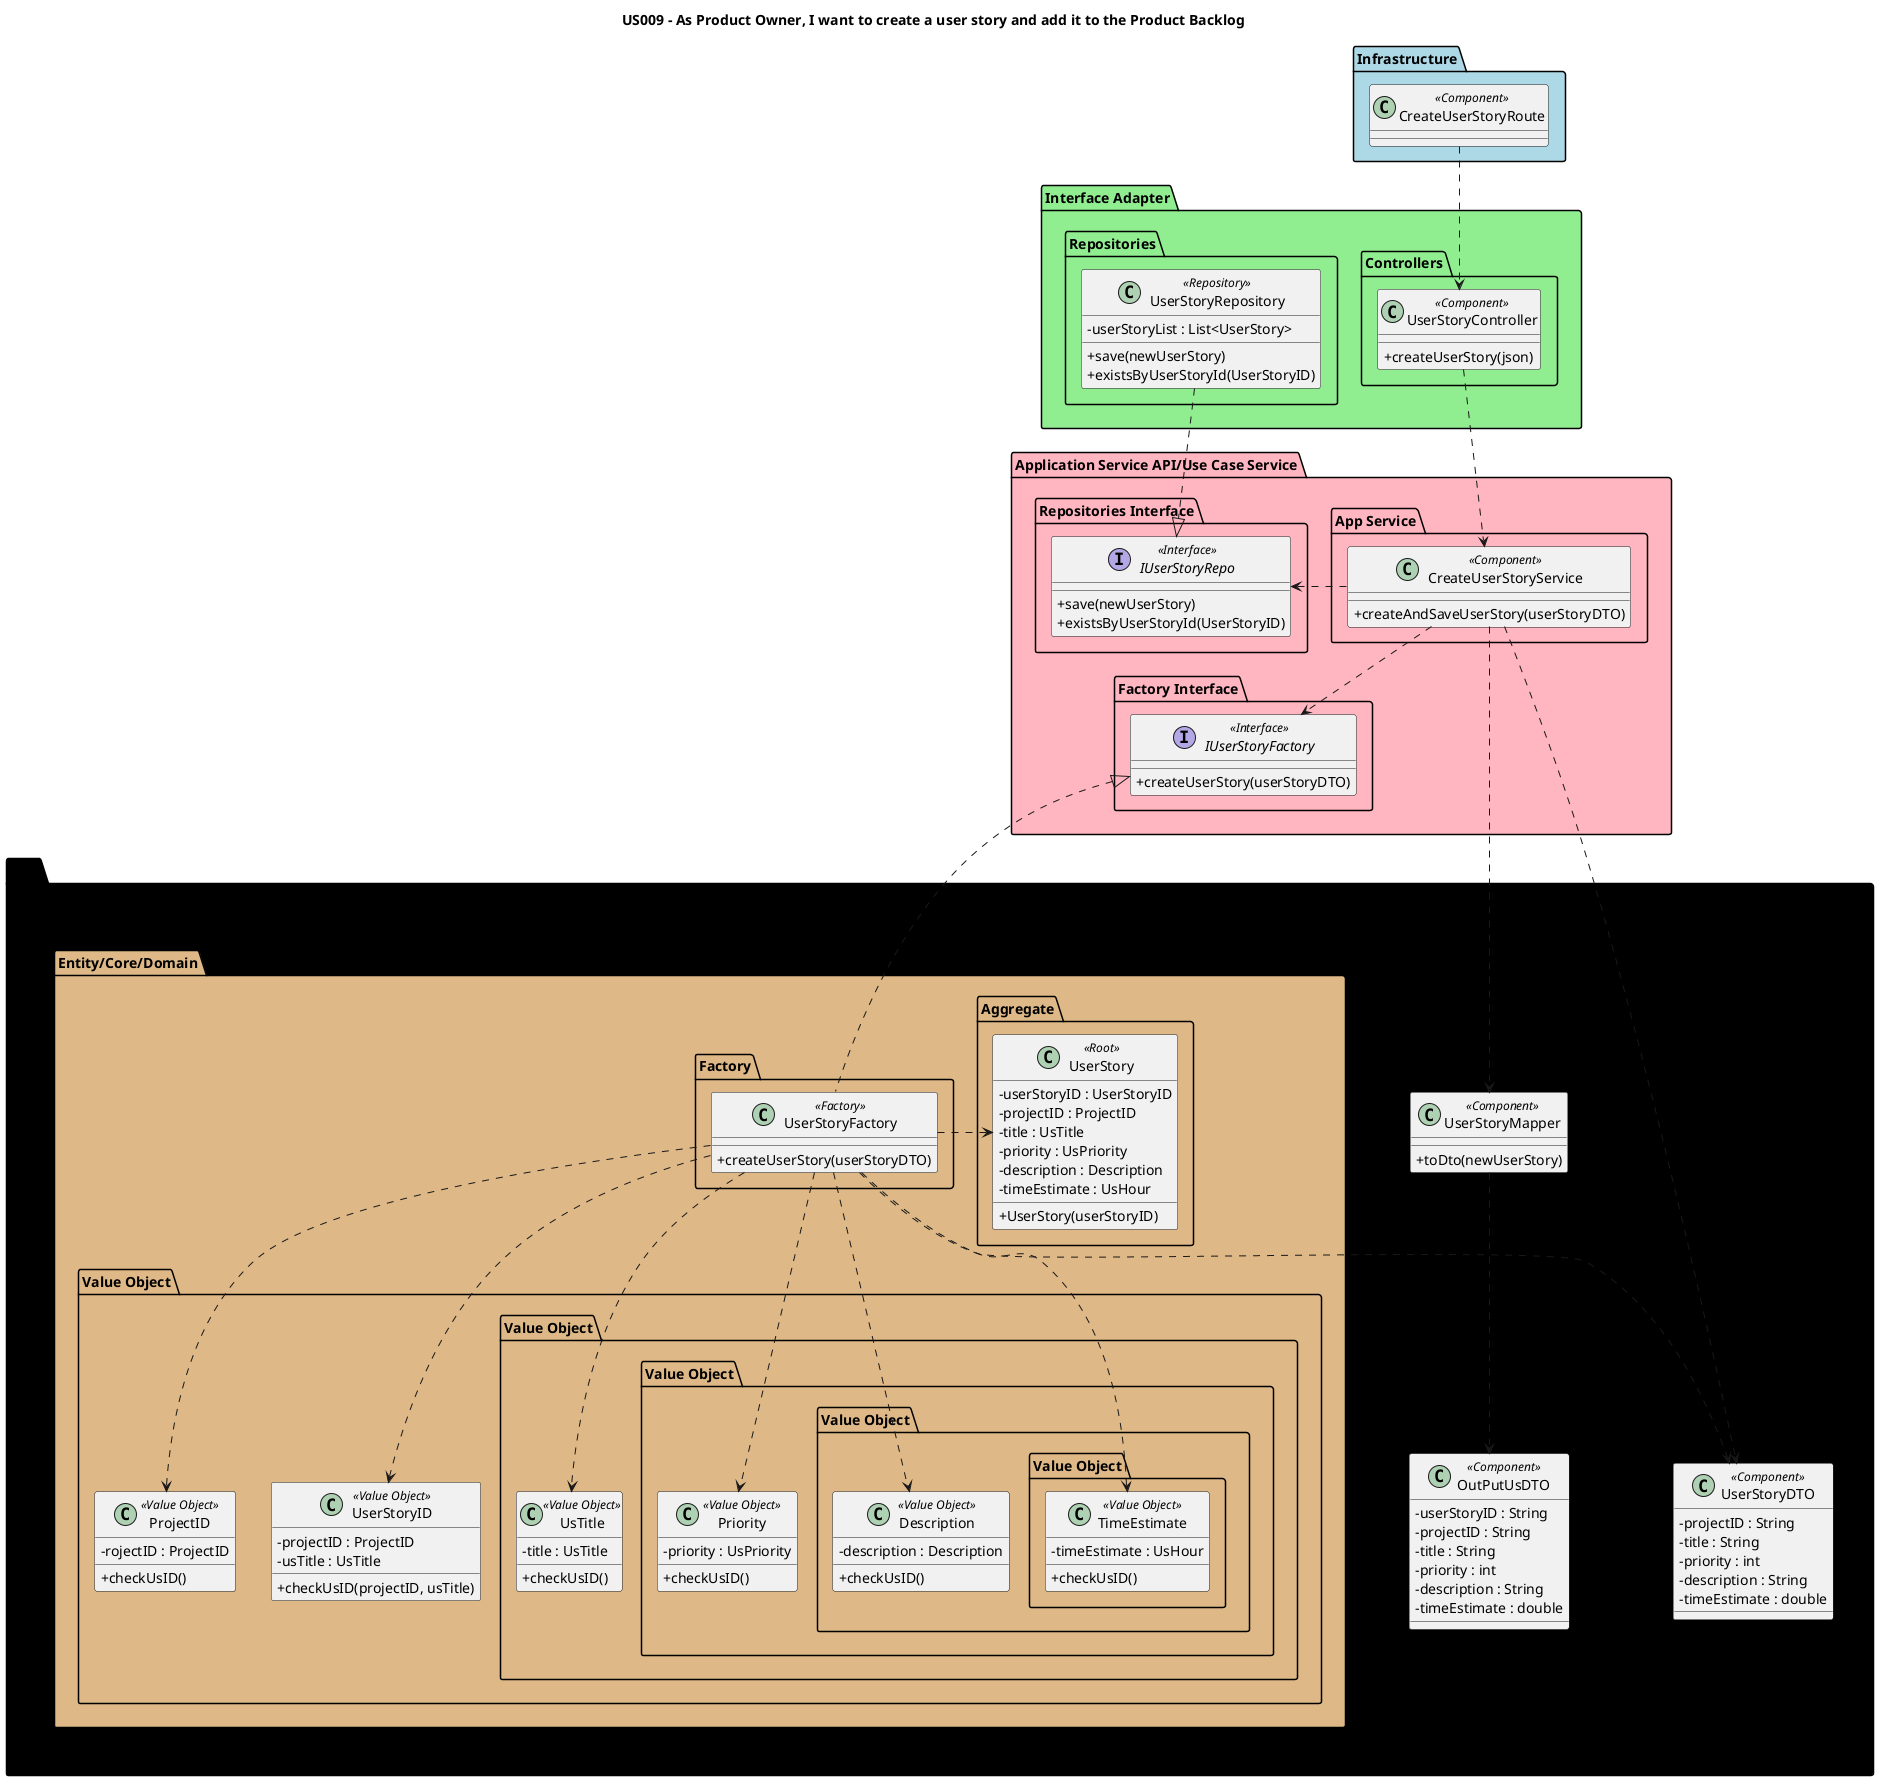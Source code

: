 @startuml
'https://plantuml.com/class-diagram

'hide circle
skinparam classAttributeIconSize 0

title US009 - As Product Owner, I want to create a user story and add it to the Product Backlog

skinparam classAttributeIconSize 0

package "Infrastructure" <<Folder>> #lightblue  {
class "CreateUserStoryRoute" as route << Component >>
}

package "Interface Adapter" <<Folder>> #lightgreen {
package "Controllers" <<Folder>>{
class "UserStoryController" as ctrl << Component >> {
+createUserStory(json)
}
}
package "Repositories" <<Folder>>{
class "UserStoryRepository" as store << Repository >> {
-userStoryList : List<UserStory>
+ save(newUserStory)
+ existsByUserStoryId(UserStoryID)
}
}
}

package "Application Service API/Use Case Service" <<Package>> #lightpink{
package "App Service" <<Folder>>{
class "CreateUserStoryService" as service << Component >> {
+createAndSaveUserStory(userStoryDTO)
}
}
package "Repositories Interface" <<Folder>>{
interface "IUserStoryRepo" as repo << Interface >>{
+ save(newUserStory)
+ existsByUserStoryId(UserStoryID)
}
}
package "Factory Interface" <<Folder>>{
interface "IUserStoryFactory" as factoryInterface << Interface >>{
+createUserStory(userStoryDTO)
}
}
}
package "DTO" <<Folder>> #black {
package "UserStoryDTO" <<Folder>>{
class "UserStoryDTO" as dto << Component >> {
- projectID : String
- title : String
- priority : int
- description : String
- timeEstimate : double
}
}

package "DTO" <<Folder>> {
package "UserStoryMapper" <<Folder>>{
class "UserStoryMapper" as mapper << Component >> {
+ toDto(newUserStory)
}
}
package "DTO" <<Folder>>  {
package "OutPutUsDTO" <<Folder>>{
class "OutPutUsDTO" as outdto << Component >> {
- userStoryID : String
- projectID : String
- title : String
- priority : int
- description : String
- timeEstimate : double
}
}

}

package "Entity/Core/Domain" <<Folder>> #burlywood{
package "Aggregate" <<Folder>>{
class "UserStory" as userStory << Root >> {
- userStoryID : UserStoryID
- projectID : ProjectID
- title : UsTitle
- priority : UsPriority
- description : Description
- timeEstimate : UsHour
+ UserStory(userStoryID)
}
}
package "Factory" <<Folder>>{
class "UserStoryFactory" as userStoryF << Factory >> {
+createUserStory(userStoryDTO)
}
}
package "Value Object" <<Folder>>{
class "UserStoryID" as usID << Value Object >> {
-projectID : ProjectID
-usTitle : UsTitle
+checkUsID(projectID, usTitle)
}
}
package "Value Object" <<Folder>>{
class "ProjectID" as projID << Value Object >> {
-rojectID : ProjectID
+checkUsID()
}

package "Value Object" <<Folder>>{
class "UsTitle" as usTitle << Value Object >> {
- title : UsTitle
+checkUsID()
}

package "Value Object" <<Folder>>{
class "Priority" as priority << Value Object >> {
-priority : UsPriority
+checkUsID()
}

package "Value Object" <<Folder>>{
class "Description" as desc << Value Object >> {
-description : Description
+checkUsID()
}

package "Value Object" <<Folder>>{
class "TimeEstimate" as time << Value Object >> {
-timeEstimate : UsHour
+checkUsID()
}


route ..> ctrl
ctrl..> service
store..|> repo
service..> mapper
service..> dto
mapper..>outdto
userStoryF..> dto
service..> factoryInterface
service..left> repo
userStoryF..> usID
userStoryF..>projID
userStoryF..>usTitle
userStoryF..>priority
userStoryF..up>time
userStoryF..>desc
userStoryF..right>userStory
userStoryF..up|>factoryInterface



@enduml